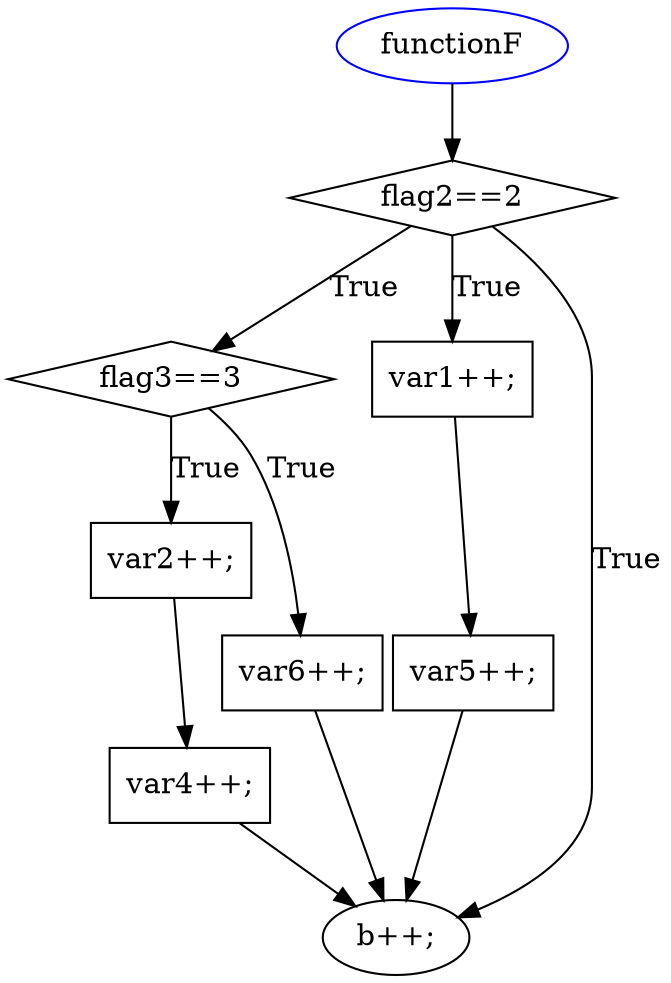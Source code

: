 digraph G {
rankdir=TB;
functionF [color=blue, shape=ellipse];
"flag2==2__0" [label="flag2==2", shape=diamond];
functionF -> "flag2==2__0"  [label=""];
"flag3==3__0" [label="flag3==3", shape=diamond];
"flag2==2__0" -> "flag3==3__0"  [label=True];
"var2++;__0" [label="var2++;", shape=rectangle];
"flag3==3__0" -> "var2++;__0"  [label=True];
"var4++;__0" [label="var4++;", shape=rectangle];
"var2++;__0" -> "var4++;__0"  [label=""];
"var6++;__0" [label="var6++;", shape=rectangle];
"flag3==3__0" -> "var6++;__0"  [label=True];
"var1++;__0" [label="var1++;", shape=rectangle];
"flag2==2__0" -> "var1++;__0"  [label=True];
"var5++;__0" [label="var5++;", shape=rectangle];
"var1++;__0" -> "var5++;__0"  [label=""];
"b++;__0" [label="b++;", shape=rectangle];
"flag2==2__0" -> "b++;__0"  [label=True];
"var6++;__0" -> "b++;__0"  [label=""];
"var5++;__0" -> "b++;__0"  [label=""];
"var4++;__0" -> "b++;__0"  [label=""];
"b++;__0" [shape=ellipse];
}
